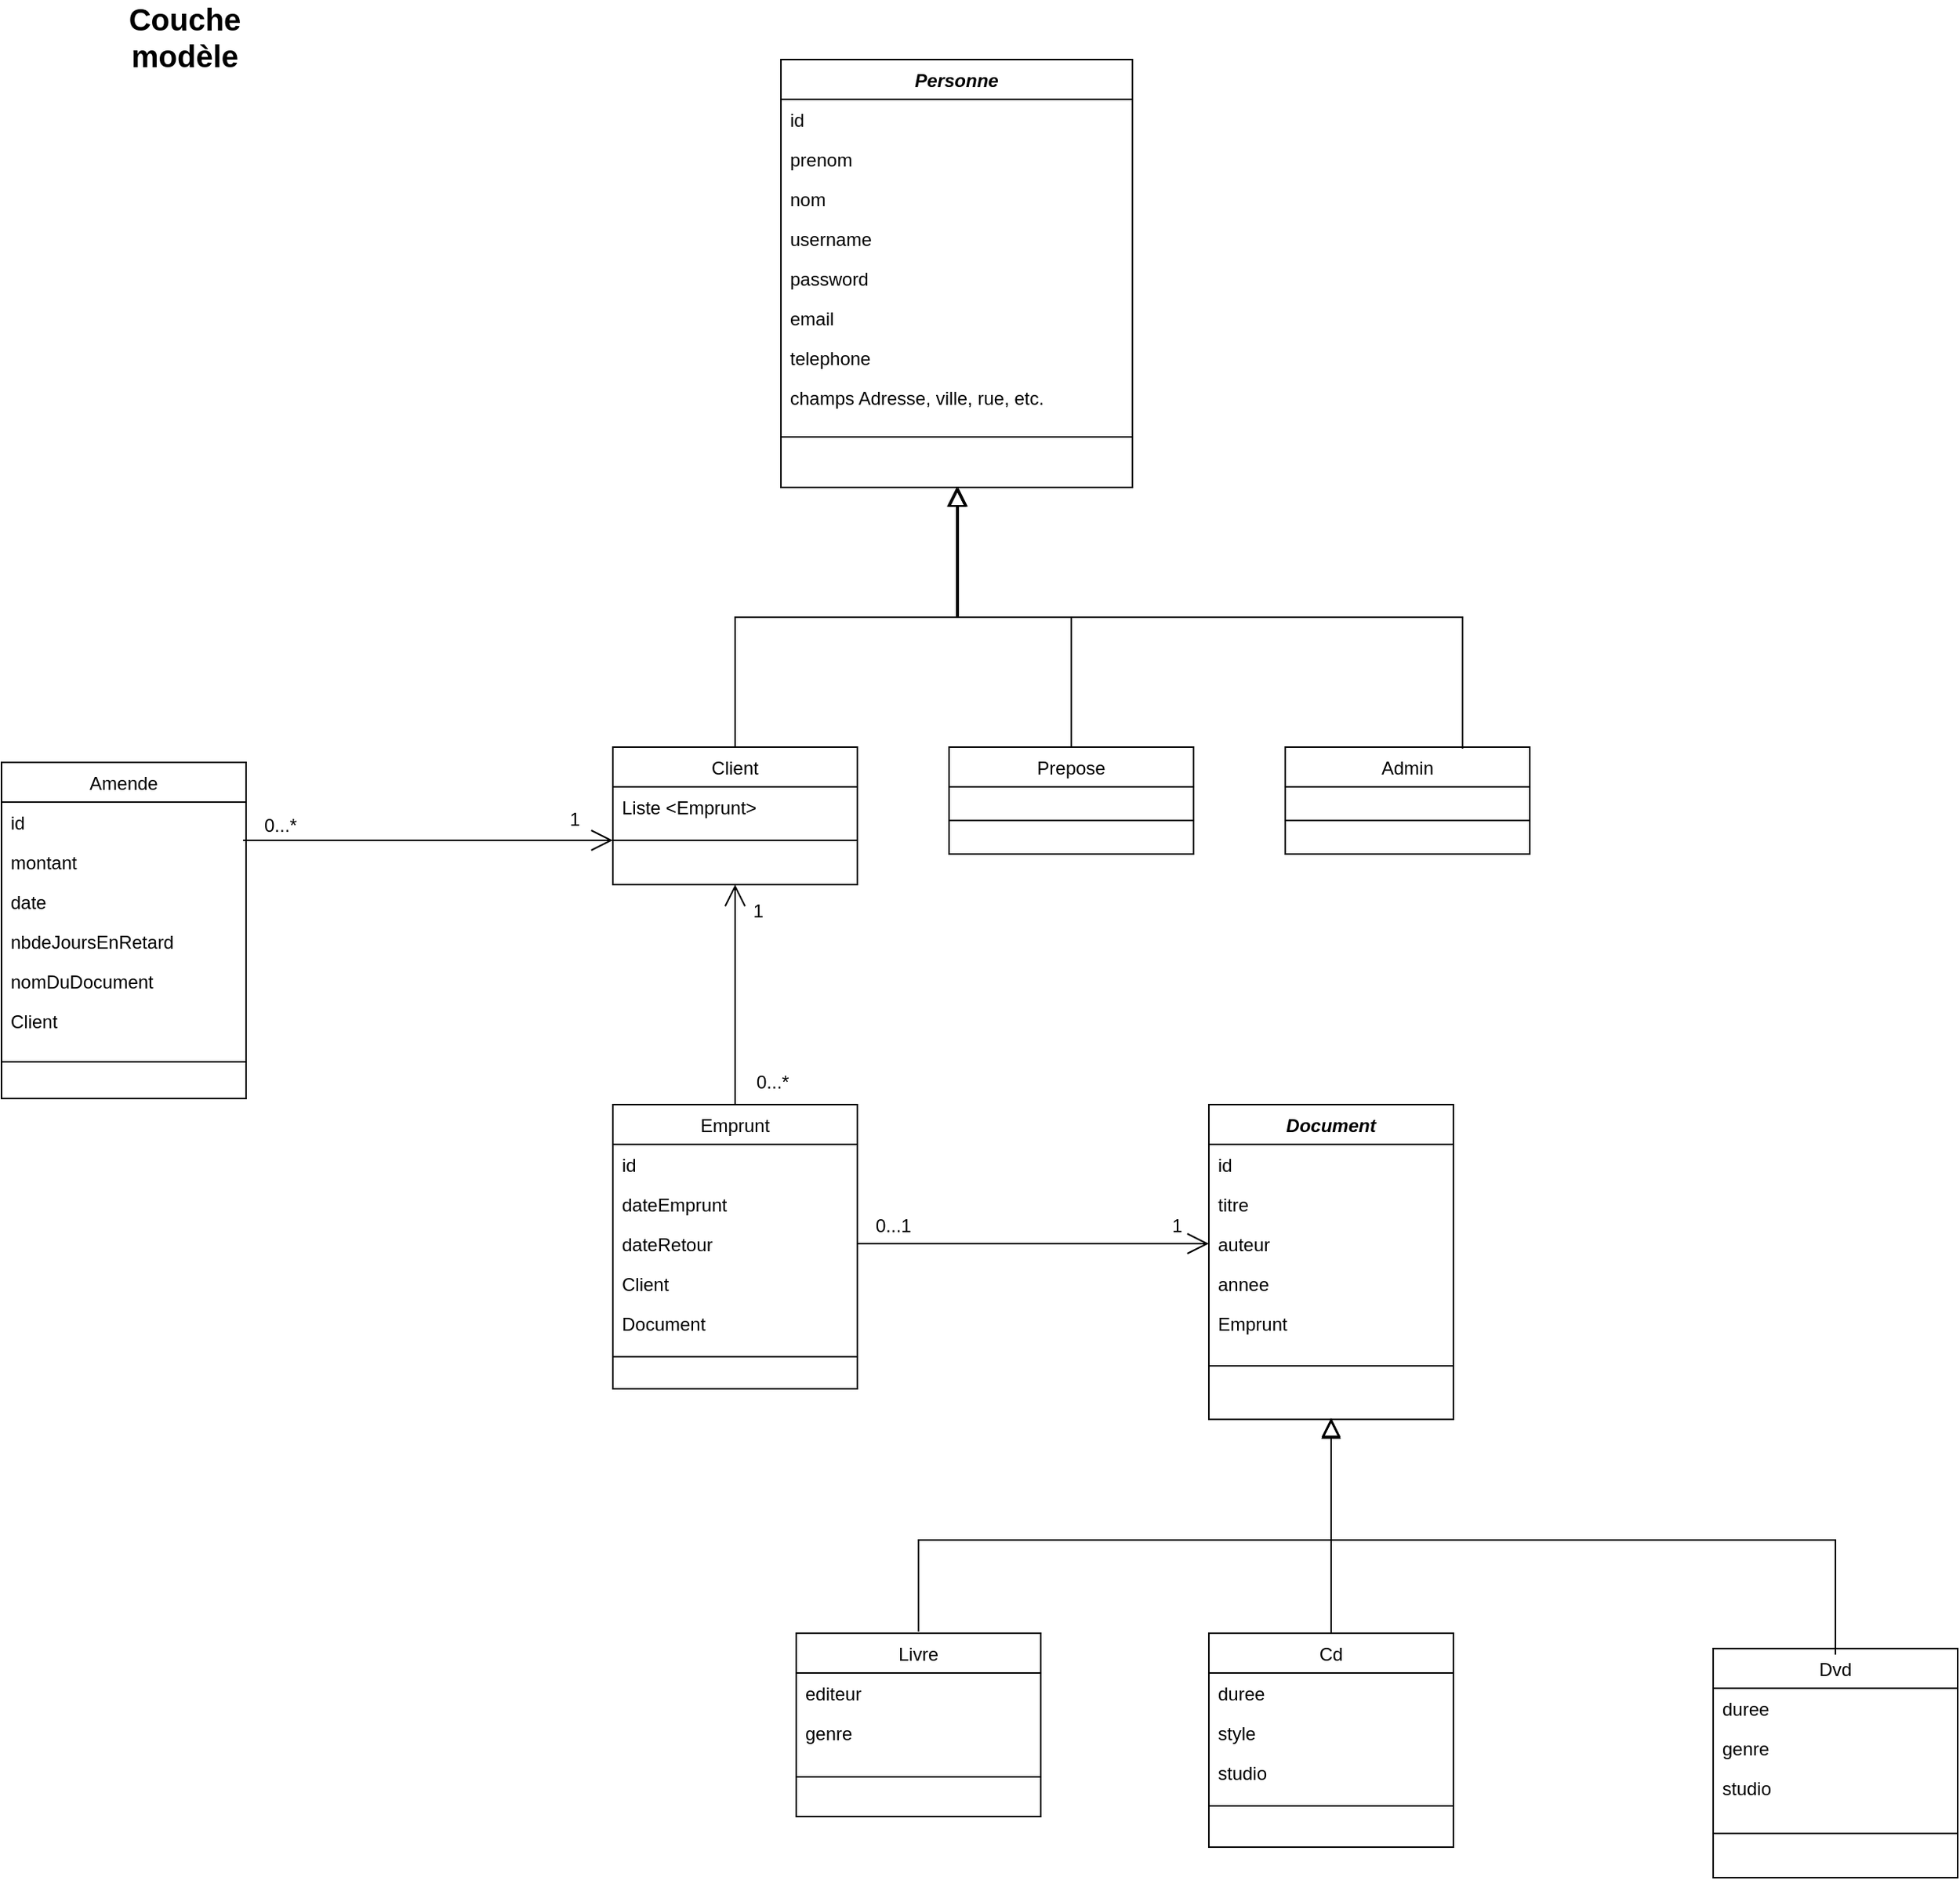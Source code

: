 <mxfile version="16.6.1" type="device"><diagram id="C5RBs43oDa-KdzZeNtuy" name="Page-1"><mxGraphModel dx="2249" dy="762" grid="1" gridSize="10" guides="1" tooltips="1" connect="1" arrows="1" fold="1" page="1" pageScale="1" pageWidth="827" pageHeight="1169" math="0" shadow="0"><root><mxCell id="WIyWlLk6GJQsqaUBKTNV-0"/><mxCell id="WIyWlLk6GJQsqaUBKTNV-1" parent="WIyWlLk6GJQsqaUBKTNV-0"/><mxCell id="zkfFHV4jXpPFQw0GAbJ--0" value="Personne" style="swimlane;fontStyle=3;align=center;verticalAlign=top;childLayout=stackLayout;horizontal=1;startSize=26;horizontalStack=0;resizeParent=1;resizeLast=0;collapsible=1;marginBottom=0;rounded=0;shadow=0;strokeWidth=1;" parent="WIyWlLk6GJQsqaUBKTNV-1" vertex="1"><mxGeometry x="160" y="60" width="230" height="280" as="geometry"><mxRectangle x="230" y="140" width="160" height="26" as="alternateBounds"/></mxGeometry></mxCell><mxCell id="zkfFHV4jXpPFQw0GAbJ--1" value="id" style="text;align=left;verticalAlign=top;spacingLeft=4;spacingRight=4;overflow=hidden;rotatable=0;points=[[0,0.5],[1,0.5]];portConstraint=eastwest;" parent="zkfFHV4jXpPFQw0GAbJ--0" vertex="1"><mxGeometry y="26" width="230" height="26" as="geometry"/></mxCell><mxCell id="zkfFHV4jXpPFQw0GAbJ--2" value="prenom" style="text;align=left;verticalAlign=top;spacingLeft=4;spacingRight=4;overflow=hidden;rotatable=0;points=[[0,0.5],[1,0.5]];portConstraint=eastwest;rounded=0;shadow=0;html=0;" parent="zkfFHV4jXpPFQw0GAbJ--0" vertex="1"><mxGeometry y="52" width="230" height="26" as="geometry"/></mxCell><mxCell id="zkfFHV4jXpPFQw0GAbJ--3" value="nom" style="text;align=left;verticalAlign=top;spacingLeft=4;spacingRight=4;overflow=hidden;rotatable=0;points=[[0,0.5],[1,0.5]];portConstraint=eastwest;rounded=0;shadow=0;html=0;" parent="zkfFHV4jXpPFQw0GAbJ--0" vertex="1"><mxGeometry y="78" width="230" height="26" as="geometry"/></mxCell><mxCell id="DJKF31DeIU-61Tmc1b1E-3" value="username" style="text;align=left;verticalAlign=top;spacingLeft=4;spacingRight=4;overflow=hidden;rotatable=0;points=[[0,0.5],[1,0.5]];portConstraint=eastwest;rounded=0;shadow=0;html=0;" parent="zkfFHV4jXpPFQw0GAbJ--0" vertex="1"><mxGeometry y="104" width="230" height="26" as="geometry"/></mxCell><mxCell id="DJKF31DeIU-61Tmc1b1E-4" value="password" style="text;align=left;verticalAlign=top;spacingLeft=4;spacingRight=4;overflow=hidden;rotatable=0;points=[[0,0.5],[1,0.5]];portConstraint=eastwest;rounded=0;shadow=0;html=0;" parent="zkfFHV4jXpPFQw0GAbJ--0" vertex="1"><mxGeometry y="130" width="230" height="26" as="geometry"/></mxCell><mxCell id="DJKF31DeIU-61Tmc1b1E-5" value="email" style="text;align=left;verticalAlign=top;spacingLeft=4;spacingRight=4;overflow=hidden;rotatable=0;points=[[0,0.5],[1,0.5]];portConstraint=eastwest;rounded=0;shadow=0;html=0;" parent="zkfFHV4jXpPFQw0GAbJ--0" vertex="1"><mxGeometry y="156" width="230" height="26" as="geometry"/></mxCell><mxCell id="DJKF31DeIU-61Tmc1b1E-6" value="telephone" style="text;align=left;verticalAlign=top;spacingLeft=4;spacingRight=4;overflow=hidden;rotatable=0;points=[[0,0.5],[1,0.5]];portConstraint=eastwest;rounded=0;shadow=0;html=0;" parent="zkfFHV4jXpPFQw0GAbJ--0" vertex="1"><mxGeometry y="182" width="230" height="26" as="geometry"/></mxCell><mxCell id="DJKF31DeIU-61Tmc1b1E-7" value="champs Adresse, ville, rue, etc." style="text;align=left;verticalAlign=top;spacingLeft=4;spacingRight=4;overflow=hidden;rotatable=0;points=[[0,0.5],[1,0.5]];portConstraint=eastwest;rounded=0;shadow=0;html=0;" parent="zkfFHV4jXpPFQw0GAbJ--0" vertex="1"><mxGeometry y="208" width="230" height="26" as="geometry"/></mxCell><mxCell id="zkfFHV4jXpPFQw0GAbJ--4" value="" style="line;html=1;strokeWidth=1;align=left;verticalAlign=middle;spacingTop=-1;spacingLeft=3;spacingRight=3;rotatable=0;labelPosition=right;points=[];portConstraint=eastwest;" parent="zkfFHV4jXpPFQw0GAbJ--0" vertex="1"><mxGeometry y="234" width="230" height="26" as="geometry"/></mxCell><mxCell id="zkfFHV4jXpPFQw0GAbJ--6" value="Client" style="swimlane;fontStyle=0;align=center;verticalAlign=top;childLayout=stackLayout;horizontal=1;startSize=26;horizontalStack=0;resizeParent=1;resizeLast=0;collapsible=1;marginBottom=0;rounded=0;shadow=0;strokeWidth=1;" parent="WIyWlLk6GJQsqaUBKTNV-1" vertex="1"><mxGeometry x="50" y="510" width="160" height="90" as="geometry"><mxRectangle x="130" y="380" width="160" height="26" as="alternateBounds"/></mxGeometry></mxCell><mxCell id="DJKF31DeIU-61Tmc1b1E-9" value="Liste &lt;Emprunt&gt;" style="text;align=left;verticalAlign=top;spacingLeft=4;spacingRight=4;overflow=hidden;rotatable=0;points=[[0,0.5],[1,0.5]];portConstraint=eastwest;rounded=0;shadow=0;html=0;" parent="zkfFHV4jXpPFQw0GAbJ--6" vertex="1"><mxGeometry y="26" width="160" height="26" as="geometry"/></mxCell><mxCell id="zkfFHV4jXpPFQw0GAbJ--9" value="" style="line;html=1;strokeWidth=1;align=left;verticalAlign=middle;spacingTop=-1;spacingLeft=3;spacingRight=3;rotatable=0;labelPosition=right;points=[];portConstraint=eastwest;" parent="zkfFHV4jXpPFQw0GAbJ--6" vertex="1"><mxGeometry y="52" width="160" height="18" as="geometry"/></mxCell><mxCell id="zkfFHV4jXpPFQw0GAbJ--12" value="" style="endArrow=block;endSize=10;endFill=0;shadow=0;strokeWidth=1;rounded=0;edgeStyle=elbowEdgeStyle;elbow=vertical;" parent="WIyWlLk6GJQsqaUBKTNV-1" source="zkfFHV4jXpPFQw0GAbJ--6" target="zkfFHV4jXpPFQw0GAbJ--0" edge="1"><mxGeometry width="160" relative="1" as="geometry"><mxPoint x="200" y="203" as="sourcePoint"/><mxPoint x="200" y="203" as="targetPoint"/></mxGeometry></mxCell><mxCell id="zkfFHV4jXpPFQw0GAbJ--13" value="Prepose" style="swimlane;fontStyle=0;align=center;verticalAlign=top;childLayout=stackLayout;horizontal=1;startSize=26;horizontalStack=0;resizeParent=1;resizeLast=0;collapsible=1;marginBottom=0;rounded=0;shadow=0;strokeWidth=1;" parent="WIyWlLk6GJQsqaUBKTNV-1" vertex="1"><mxGeometry x="270" y="510" width="160" height="70" as="geometry"><mxRectangle x="340" y="380" width="170" height="26" as="alternateBounds"/></mxGeometry></mxCell><mxCell id="zkfFHV4jXpPFQw0GAbJ--15" value="" style="line;html=1;strokeWidth=1;align=left;verticalAlign=middle;spacingTop=-1;spacingLeft=3;spacingRight=3;rotatable=0;labelPosition=right;points=[];portConstraint=eastwest;" parent="zkfFHV4jXpPFQw0GAbJ--13" vertex="1"><mxGeometry y="26" width="160" height="44" as="geometry"/></mxCell><mxCell id="zkfFHV4jXpPFQw0GAbJ--16" value="" style="endArrow=block;endSize=10;endFill=0;shadow=0;strokeWidth=1;rounded=0;edgeStyle=elbowEdgeStyle;elbow=vertical;" parent="WIyWlLk6GJQsqaUBKTNV-1" source="zkfFHV4jXpPFQw0GAbJ--13" target="zkfFHV4jXpPFQw0GAbJ--0" edge="1"><mxGeometry width="160" relative="1" as="geometry"><mxPoint x="210" y="373" as="sourcePoint"/><mxPoint x="310" y="271" as="targetPoint"/></mxGeometry></mxCell><mxCell id="DJKF31DeIU-61Tmc1b1E-10" value="Admin" style="swimlane;fontStyle=0;align=center;verticalAlign=top;childLayout=stackLayout;horizontal=1;startSize=26;horizontalStack=0;resizeParent=1;resizeLast=0;collapsible=1;marginBottom=0;rounded=0;shadow=0;strokeWidth=1;" parent="WIyWlLk6GJQsqaUBKTNV-1" vertex="1"><mxGeometry x="490" y="510" width="160" height="70" as="geometry"><mxRectangle x="340" y="380" width="170" height="26" as="alternateBounds"/></mxGeometry></mxCell><mxCell id="DJKF31DeIU-61Tmc1b1E-12" value="" style="line;html=1;strokeWidth=1;align=left;verticalAlign=middle;spacingTop=-1;spacingLeft=3;spacingRight=3;rotatable=0;labelPosition=right;points=[];portConstraint=eastwest;" parent="DJKF31DeIU-61Tmc1b1E-10" vertex="1"><mxGeometry y="26" width="160" height="44" as="geometry"/></mxCell><mxCell id="DJKF31DeIU-61Tmc1b1E-16" value="" style="endArrow=block;endSize=10;endFill=0;shadow=0;strokeWidth=1;rounded=0;edgeStyle=elbowEdgeStyle;elbow=vertical;" parent="WIyWlLk6GJQsqaUBKTNV-1" edge="1"><mxGeometry width="160" relative="1" as="geometry"><mxPoint x="606" y="511" as="sourcePoint"/><mxPoint x="276" y="340" as="targetPoint"/><Array as="points"><mxPoint x="306" y="425"/><mxPoint x="366" y="436"/></Array></mxGeometry></mxCell><mxCell id="DJKF31DeIU-61Tmc1b1E-17" value="Emprunt" style="swimlane;fontStyle=0;align=center;verticalAlign=top;childLayout=stackLayout;horizontal=1;startSize=26;horizontalStack=0;resizeParent=1;resizeLast=0;collapsible=1;marginBottom=0;rounded=0;shadow=0;strokeWidth=1;" parent="WIyWlLk6GJQsqaUBKTNV-1" vertex="1"><mxGeometry x="50" y="744" width="160" height="186" as="geometry"><mxRectangle x="130" y="380" width="160" height="26" as="alternateBounds"/></mxGeometry></mxCell><mxCell id="DJKF31DeIU-61Tmc1b1E-51" value="id" style="text;align=left;verticalAlign=top;spacingLeft=4;spacingRight=4;overflow=hidden;rotatable=0;points=[[0,0.5],[1,0.5]];portConstraint=eastwest;rounded=0;shadow=0;html=0;" parent="DJKF31DeIU-61Tmc1b1E-17" vertex="1"><mxGeometry y="26" width="160" height="26" as="geometry"/></mxCell><mxCell id="vB20EzZDZ_emAplMi10g-6" value="dateEmprunt" style="text;align=left;verticalAlign=top;spacingLeft=4;spacingRight=4;overflow=hidden;rotatable=0;points=[[0,0.5],[1,0.5]];portConstraint=eastwest;rounded=0;shadow=0;html=0;" parent="DJKF31DeIU-61Tmc1b1E-17" vertex="1"><mxGeometry y="52" width="160" height="26" as="geometry"/></mxCell><mxCell id="vB20EzZDZ_emAplMi10g-7" value="dateRetour" style="text;align=left;verticalAlign=top;spacingLeft=4;spacingRight=4;overflow=hidden;rotatable=0;points=[[0,0.5],[1,0.5]];portConstraint=eastwest;rounded=0;shadow=0;html=0;" parent="DJKF31DeIU-61Tmc1b1E-17" vertex="1"><mxGeometry y="78" width="160" height="26" as="geometry"/></mxCell><mxCell id="DJKF31DeIU-61Tmc1b1E-68" value="Client" style="text;align=left;verticalAlign=top;spacingLeft=4;spacingRight=4;overflow=hidden;rotatable=0;points=[[0,0.5],[1,0.5]];portConstraint=eastwest;rounded=0;shadow=0;html=0;" parent="DJKF31DeIU-61Tmc1b1E-17" vertex="1"><mxGeometry y="104" width="160" height="26" as="geometry"/></mxCell><mxCell id="DJKF31DeIU-61Tmc1b1E-18" value="Document" style="text;align=left;verticalAlign=top;spacingLeft=4;spacingRight=4;overflow=hidden;rotatable=0;points=[[0,0.5],[1,0.5]];portConstraint=eastwest;rounded=0;shadow=0;html=0;" parent="DJKF31DeIU-61Tmc1b1E-17" vertex="1"><mxGeometry y="130" width="160" height="26" as="geometry"/></mxCell><mxCell id="DJKF31DeIU-61Tmc1b1E-19" value="" style="line;html=1;strokeWidth=1;align=left;verticalAlign=middle;spacingTop=-1;spacingLeft=3;spacingRight=3;rotatable=0;labelPosition=right;points=[];portConstraint=eastwest;" parent="DJKF31DeIU-61Tmc1b1E-17" vertex="1"><mxGeometry y="156" width="160" height="18" as="geometry"/></mxCell><mxCell id="DJKF31DeIU-61Tmc1b1E-20" value="Document" style="swimlane;fontStyle=3;align=center;verticalAlign=top;childLayout=stackLayout;horizontal=1;startSize=26;horizontalStack=0;resizeParent=1;resizeLast=0;collapsible=1;marginBottom=0;rounded=0;shadow=0;strokeWidth=1;" parent="WIyWlLk6GJQsqaUBKTNV-1" vertex="1"><mxGeometry x="440" y="744" width="160" height="206" as="geometry"><mxRectangle x="230" y="140" width="160" height="26" as="alternateBounds"/></mxGeometry></mxCell><mxCell id="DJKF31DeIU-61Tmc1b1E-21" value="id" style="text;align=left;verticalAlign=top;spacingLeft=4;spacingRight=4;overflow=hidden;rotatable=0;points=[[0,0.5],[1,0.5]];portConstraint=eastwest;" parent="DJKF31DeIU-61Tmc1b1E-20" vertex="1"><mxGeometry y="26" width="160" height="26" as="geometry"/></mxCell><mxCell id="DJKF31DeIU-61Tmc1b1E-22" value="titre" style="text;align=left;verticalAlign=top;spacingLeft=4;spacingRight=4;overflow=hidden;rotatable=0;points=[[0,0.5],[1,0.5]];portConstraint=eastwest;rounded=0;shadow=0;html=0;" parent="DJKF31DeIU-61Tmc1b1E-20" vertex="1"><mxGeometry y="52" width="160" height="26" as="geometry"/></mxCell><mxCell id="DJKF31DeIU-61Tmc1b1E-23" value="auteur" style="text;align=left;verticalAlign=top;spacingLeft=4;spacingRight=4;overflow=hidden;rotatable=0;points=[[0,0.5],[1,0.5]];portConstraint=eastwest;rounded=0;shadow=0;html=0;" parent="DJKF31DeIU-61Tmc1b1E-20" vertex="1"><mxGeometry y="78" width="160" height="26" as="geometry"/></mxCell><mxCell id="DJKF31DeIU-61Tmc1b1E-24" value="annee" style="text;align=left;verticalAlign=top;spacingLeft=4;spacingRight=4;overflow=hidden;rotatable=0;points=[[0,0.5],[1,0.5]];portConstraint=eastwest;rounded=0;shadow=0;html=0;" parent="DJKF31DeIU-61Tmc1b1E-20" vertex="1"><mxGeometry y="104" width="160" height="26" as="geometry"/></mxCell><mxCell id="DJKF31DeIU-61Tmc1b1E-74" value="Emprunt" style="text;align=left;verticalAlign=top;spacingLeft=4;spacingRight=4;overflow=hidden;rotatable=0;points=[[0,0.5],[1,0.5]];portConstraint=eastwest;rounded=0;shadow=0;html=0;" parent="DJKF31DeIU-61Tmc1b1E-20" vertex="1"><mxGeometry y="130" width="160" height="26" as="geometry"/></mxCell><mxCell id="DJKF31DeIU-61Tmc1b1E-30" value="" style="line;html=1;strokeWidth=1;align=left;verticalAlign=middle;spacingTop=-1;spacingLeft=3;spacingRight=3;rotatable=0;labelPosition=right;points=[];portConstraint=eastwest;" parent="DJKF31DeIU-61Tmc1b1E-20" vertex="1"><mxGeometry y="156" width="160" height="30" as="geometry"/></mxCell><mxCell id="DJKF31DeIU-61Tmc1b1E-31" value="Livre" style="swimlane;fontStyle=0;align=center;verticalAlign=top;childLayout=stackLayout;horizontal=1;startSize=26;horizontalStack=0;resizeParent=1;resizeLast=0;collapsible=1;marginBottom=0;rounded=0;shadow=0;strokeWidth=1;" parent="WIyWlLk6GJQsqaUBKTNV-1" vertex="1"><mxGeometry x="170" y="1090" width="160" height="120" as="geometry"><mxRectangle x="130" y="380" width="160" height="26" as="alternateBounds"/></mxGeometry></mxCell><mxCell id="DJKF31DeIU-61Tmc1b1E-44" value="editeur" style="text;align=left;verticalAlign=top;spacingLeft=4;spacingRight=4;overflow=hidden;rotatable=0;points=[[0,0.5],[1,0.5]];portConstraint=eastwest;rounded=0;shadow=0;html=0;" parent="DJKF31DeIU-61Tmc1b1E-31" vertex="1"><mxGeometry y="26" width="160" height="26" as="geometry"/></mxCell><mxCell id="DJKF31DeIU-61Tmc1b1E-47" value="genre" style="text;align=left;verticalAlign=top;spacingLeft=4;spacingRight=4;overflow=hidden;rotatable=0;points=[[0,0.5],[1,0.5]];portConstraint=eastwest;rounded=0;shadow=0;html=0;" parent="DJKF31DeIU-61Tmc1b1E-31" vertex="1"><mxGeometry y="52" width="160" height="26" as="geometry"/></mxCell><mxCell id="DJKF31DeIU-61Tmc1b1E-33" value="" style="line;html=1;strokeWidth=1;align=left;verticalAlign=middle;spacingTop=-1;spacingLeft=3;spacingRight=3;rotatable=0;labelPosition=right;points=[];portConstraint=eastwest;" parent="DJKF31DeIU-61Tmc1b1E-31" vertex="1"><mxGeometry y="78" width="160" height="32" as="geometry"/></mxCell><mxCell id="DJKF31DeIU-61Tmc1b1E-34" value="" style="endArrow=block;endSize=10;endFill=0;shadow=0;strokeWidth=1;rounded=0;edgeStyle=elbowEdgeStyle;elbow=vertical;" parent="WIyWlLk6GJQsqaUBKTNV-1" edge="1"><mxGeometry width="160" relative="1" as="geometry"><mxPoint x="250" y="1089" as="sourcePoint"/><mxPoint x="520" y="949" as="targetPoint"/><Array as="points"><mxPoint x="480" y="1029"/></Array></mxGeometry></mxCell><mxCell id="DJKF31DeIU-61Tmc1b1E-35" value="Cd" style="swimlane;fontStyle=0;align=center;verticalAlign=top;childLayout=stackLayout;horizontal=1;startSize=26;horizontalStack=0;resizeParent=1;resizeLast=0;collapsible=1;marginBottom=0;rounded=0;shadow=0;strokeWidth=1;" parent="WIyWlLk6GJQsqaUBKTNV-1" vertex="1"><mxGeometry x="440" y="1090" width="160" height="140" as="geometry"><mxRectangle x="340" y="380" width="170" height="26" as="alternateBounds"/></mxGeometry></mxCell><mxCell id="DJKF31DeIU-61Tmc1b1E-42" value="duree" style="text;align=left;verticalAlign=top;spacingLeft=4;spacingRight=4;overflow=hidden;rotatable=0;points=[[0,0.5],[1,0.5]];portConstraint=eastwest;rounded=0;shadow=0;html=0;" parent="DJKF31DeIU-61Tmc1b1E-35" vertex="1"><mxGeometry y="26" width="160" height="26" as="geometry"/></mxCell><mxCell id="DJKF31DeIU-61Tmc1b1E-48" value="style" style="text;align=left;verticalAlign=top;spacingLeft=4;spacingRight=4;overflow=hidden;rotatable=0;points=[[0,0.5],[1,0.5]];portConstraint=eastwest;rounded=0;shadow=0;html=0;" parent="DJKF31DeIU-61Tmc1b1E-35" vertex="1"><mxGeometry y="52" width="160" height="26" as="geometry"/></mxCell><mxCell id="DJKF31DeIU-61Tmc1b1E-52" value="studio" style="text;align=left;verticalAlign=top;spacingLeft=4;spacingRight=4;overflow=hidden;rotatable=0;points=[[0,0.5],[1,0.5]];portConstraint=eastwest;rounded=0;shadow=0;html=0;" parent="DJKF31DeIU-61Tmc1b1E-35" vertex="1"><mxGeometry y="78" width="160" height="26" as="geometry"/></mxCell><mxCell id="DJKF31DeIU-61Tmc1b1E-36" value="" style="line;html=1;strokeWidth=1;align=left;verticalAlign=middle;spacingTop=-1;spacingLeft=3;spacingRight=3;rotatable=0;labelPosition=right;points=[];portConstraint=eastwest;" parent="DJKF31DeIU-61Tmc1b1E-35" vertex="1"><mxGeometry y="104" width="160" height="18" as="geometry"/></mxCell><mxCell id="DJKF31DeIU-61Tmc1b1E-37" value="" style="endArrow=block;endSize=10;endFill=0;shadow=0;strokeWidth=1;rounded=0;edgeStyle=elbowEdgeStyle;elbow=vertical;" parent="WIyWlLk6GJQsqaUBKTNV-1" edge="1"><mxGeometry width="160" relative="1" as="geometry"><mxPoint x="520" y="1090" as="sourcePoint"/><mxPoint x="520" y="950" as="targetPoint"/></mxGeometry></mxCell><mxCell id="DJKF31DeIU-61Tmc1b1E-38" value="Dvd" style="swimlane;fontStyle=0;align=center;verticalAlign=top;childLayout=stackLayout;horizontal=1;startSize=26;horizontalStack=0;resizeParent=1;resizeLast=0;collapsible=1;marginBottom=0;rounded=0;shadow=0;strokeWidth=1;" parent="WIyWlLk6GJQsqaUBKTNV-1" vertex="1"><mxGeometry x="770" y="1100" width="160" height="150" as="geometry"><mxRectangle x="340" y="380" width="170" height="26" as="alternateBounds"/></mxGeometry></mxCell><mxCell id="DJKF31DeIU-61Tmc1b1E-43" value="duree" style="text;align=left;verticalAlign=top;spacingLeft=4;spacingRight=4;overflow=hidden;rotatable=0;points=[[0,0.5],[1,0.5]];portConstraint=eastwest;rounded=0;shadow=0;html=0;" parent="DJKF31DeIU-61Tmc1b1E-38" vertex="1"><mxGeometry y="26" width="160" height="26" as="geometry"/></mxCell><mxCell id="DJKF31DeIU-61Tmc1b1E-50" value="genre" style="text;align=left;verticalAlign=top;spacingLeft=4;spacingRight=4;overflow=hidden;rotatable=0;points=[[0,0.5],[1,0.5]];portConstraint=eastwest;rounded=0;shadow=0;html=0;" parent="DJKF31DeIU-61Tmc1b1E-38" vertex="1"><mxGeometry y="52" width="160" height="26" as="geometry"/></mxCell><mxCell id="DJKF31DeIU-61Tmc1b1E-53" value="studio" style="text;align=left;verticalAlign=top;spacingLeft=4;spacingRight=4;overflow=hidden;rotatable=0;points=[[0,0.5],[1,0.5]];portConstraint=eastwest;rounded=0;shadow=0;html=0;" parent="DJKF31DeIU-61Tmc1b1E-38" vertex="1"><mxGeometry y="78" width="160" height="26" as="geometry"/></mxCell><mxCell id="DJKF31DeIU-61Tmc1b1E-39" value="" style="line;html=1;strokeWidth=1;align=left;verticalAlign=middle;spacingTop=-1;spacingLeft=3;spacingRight=3;rotatable=0;labelPosition=right;points=[];portConstraint=eastwest;" parent="DJKF31DeIU-61Tmc1b1E-38" vertex="1"><mxGeometry y="104" width="160" height="34" as="geometry"/></mxCell><mxCell id="DJKF31DeIU-61Tmc1b1E-40" value="" style="endArrow=block;endSize=10;endFill=0;shadow=0;strokeWidth=1;rounded=0;edgeStyle=elbowEdgeStyle;elbow=vertical;" parent="WIyWlLk6GJQsqaUBKTNV-1" edge="1"><mxGeometry width="160" relative="1" as="geometry"><mxPoint x="850" y="1104" as="sourcePoint"/><mxPoint x="520" y="950" as="targetPoint"/><Array as="points"><mxPoint x="610" y="1029"/></Array></mxGeometry></mxCell><mxCell id="DJKF31DeIU-61Tmc1b1E-55" value="Amende" style="swimlane;fontStyle=0;align=center;verticalAlign=top;childLayout=stackLayout;horizontal=1;startSize=26;horizontalStack=0;resizeParent=1;resizeLast=0;collapsible=1;marginBottom=0;rounded=0;shadow=0;strokeWidth=1;" parent="WIyWlLk6GJQsqaUBKTNV-1" vertex="1"><mxGeometry x="-350" y="520" width="160" height="220" as="geometry"><mxRectangle x="130" y="380" width="160" height="26" as="alternateBounds"/></mxGeometry></mxCell><mxCell id="DJKF31DeIU-61Tmc1b1E-57" value="id" style="text;align=left;verticalAlign=top;spacingLeft=4;spacingRight=4;overflow=hidden;rotatable=0;points=[[0,0.5],[1,0.5]];portConstraint=eastwest;rounded=0;shadow=0;html=0;" parent="DJKF31DeIU-61Tmc1b1E-55" vertex="1"><mxGeometry y="26" width="160" height="26" as="geometry"/></mxCell><mxCell id="DJKF31DeIU-61Tmc1b1E-56" value="montant" style="text;align=left;verticalAlign=top;spacingLeft=4;spacingRight=4;overflow=hidden;rotatable=0;points=[[0,0.5],[1,0.5]];portConstraint=eastwest;rounded=0;shadow=0;html=0;" parent="DJKF31DeIU-61Tmc1b1E-55" vertex="1"><mxGeometry y="52" width="160" height="26" as="geometry"/></mxCell><mxCell id="DJKF31DeIU-61Tmc1b1E-58" value="date" style="text;align=left;verticalAlign=top;spacingLeft=4;spacingRight=4;overflow=hidden;rotatable=0;points=[[0,0.5],[1,0.5]];portConstraint=eastwest;rounded=0;shadow=0;html=0;" parent="DJKF31DeIU-61Tmc1b1E-55" vertex="1"><mxGeometry y="78" width="160" height="26" as="geometry"/></mxCell><mxCell id="dH0tAND1uviY7vg_4wHz-5" value="nbdeJoursEnRetard" style="text;align=left;verticalAlign=top;spacingLeft=4;spacingRight=4;overflow=hidden;rotatable=0;points=[[0,0.5],[1,0.5]];portConstraint=eastwest;rounded=0;shadow=0;html=0;" vertex="1" parent="DJKF31DeIU-61Tmc1b1E-55"><mxGeometry y="104" width="160" height="26" as="geometry"/></mxCell><mxCell id="dH0tAND1uviY7vg_4wHz-6" value="nomDuDocument" style="text;align=left;verticalAlign=top;spacingLeft=4;spacingRight=4;overflow=hidden;rotatable=0;points=[[0,0.5],[1,0.5]];portConstraint=eastwest;rounded=0;shadow=0;html=0;" vertex="1" parent="DJKF31DeIU-61Tmc1b1E-55"><mxGeometry y="130" width="160" height="26" as="geometry"/></mxCell><mxCell id="dH0tAND1uviY7vg_4wHz-7" value="Client" style="text;align=left;verticalAlign=top;spacingLeft=4;spacingRight=4;overflow=hidden;rotatable=0;points=[[0,0.5],[1,0.5]];portConstraint=eastwest;rounded=0;shadow=0;html=0;" vertex="1" parent="DJKF31DeIU-61Tmc1b1E-55"><mxGeometry y="156" width="160" height="26" as="geometry"/></mxCell><mxCell id="DJKF31DeIU-61Tmc1b1E-60" value="" style="line;html=1;strokeWidth=1;align=left;verticalAlign=middle;spacingTop=-1;spacingLeft=3;spacingRight=3;rotatable=0;labelPosition=right;points=[];portConstraint=eastwest;" parent="DJKF31DeIU-61Tmc1b1E-55" vertex="1"><mxGeometry y="182" width="160" height="28" as="geometry"/></mxCell><mxCell id="DJKF31DeIU-61Tmc1b1E-61" value="" style="endArrow=open;endFill=1;endSize=12;html=1;rounded=0;exitX=0.988;exitY=-0.038;exitDx=0;exitDy=0;exitPerimeter=0;" parent="WIyWlLk6GJQsqaUBKTNV-1" source="DJKF31DeIU-61Tmc1b1E-56" edge="1"><mxGeometry width="160" relative="1" as="geometry"><mxPoint x="-110" y="831.5" as="sourcePoint"/><mxPoint x="50" y="571" as="targetPoint"/></mxGeometry></mxCell><mxCell id="DJKF31DeIU-61Tmc1b1E-62" value="1" style="resizable=0;align=right;verticalAlign=bottom;labelBackgroundColor=none;fontSize=12;" parent="WIyWlLk6GJQsqaUBKTNV-1" connectable="0" vertex="1"><mxGeometry x="650" y="70" as="geometry"><mxPoint x="-620" y="496" as="offset"/></mxGeometry></mxCell><mxCell id="DJKF31DeIU-61Tmc1b1E-63" value="0...*" style="resizable=0;align=left;verticalAlign=bottom;labelBackgroundColor=none;fontSize=12;direction=west;" parent="WIyWlLk6GJQsqaUBKTNV-1" connectable="0" vertex="1"><mxGeometry x="-180" y="570" as="geometry"/></mxCell><mxCell id="DJKF31DeIU-61Tmc1b1E-66" value="" style="endArrow=open;endFill=1;endSize=12;html=1;rounded=0;exitX=1;exitY=0.5;exitDx=0;exitDy=0;entryX=0;entryY=0.5;entryDx=0;entryDy=0;" parent="WIyWlLk6GJQsqaUBKTNV-1" source="vB20EzZDZ_emAplMi10g-7" target="DJKF31DeIU-61Tmc1b1E-23" edge="1"><mxGeometry width="160" relative="1" as="geometry"><mxPoint x="390" y="831.5" as="sourcePoint"/><mxPoint x="220" y="831.5" as="targetPoint"/></mxGeometry></mxCell><mxCell id="DJKF31DeIU-61Tmc1b1E-67" value="1" style="resizable=0;align=left;verticalAlign=bottom;labelBackgroundColor=none;fontSize=12;direction=south;" parent="WIyWlLk6GJQsqaUBKTNV-1" connectable="0" vertex="1"><mxGeometry x="414" y="832" as="geometry"/></mxCell><mxCell id="DJKF31DeIU-61Tmc1b1E-69" value="" style="endArrow=open;endFill=1;endSize=12;html=1;rounded=0;exitX=0.5;exitY=0;exitDx=0;exitDy=0;entryX=0.5;entryY=1;entryDx=0;entryDy=0;" parent="WIyWlLk6GJQsqaUBKTNV-1" source="DJKF31DeIU-61Tmc1b1E-17" target="zkfFHV4jXpPFQw0GAbJ--6" edge="1"><mxGeometry width="160" relative="1" as="geometry"><mxPoint x="30" y="690" as="sourcePoint"/><mxPoint x="200" y="690" as="targetPoint"/></mxGeometry></mxCell><mxCell id="DJKF31DeIU-61Tmc1b1E-70" value="0...*" style="resizable=0;align=left;verticalAlign=bottom;labelBackgroundColor=none;fontSize=12;direction=south;" parent="WIyWlLk6GJQsqaUBKTNV-1" connectable="0" vertex="1"><mxGeometry x="-100" y="842" as="geometry"><mxPoint x="242" y="-104" as="offset"/></mxGeometry></mxCell><mxCell id="DJKF31DeIU-61Tmc1b1E-71" value="1" style="resizable=0;align=right;verticalAlign=bottom;labelBackgroundColor=none;fontSize=12;" parent="WIyWlLk6GJQsqaUBKTNV-1" connectable="0" vertex="1"><mxGeometry x="770" y="130" as="geometry"><mxPoint x="-620" y="496" as="offset"/></mxGeometry></mxCell><mxCell id="DJKF31DeIU-61Tmc1b1E-73" value="0...1" style="resizable=0;align=left;verticalAlign=bottom;labelBackgroundColor=none;fontSize=12;direction=south;" parent="WIyWlLk6GJQsqaUBKTNV-1" connectable="0" vertex="1"><mxGeometry x="220" y="832" as="geometry"/></mxCell><mxCell id="DJKF31DeIU-61Tmc1b1E-76" value="&lt;b&gt;&lt;font style=&quot;font-size: 20px&quot;&gt;Couche modèle&lt;/font&gt;&lt;/b&gt;" style="text;html=1;strokeColor=none;fillColor=none;align=center;verticalAlign=middle;whiteSpace=wrap;rounded=0;" parent="WIyWlLk6GJQsqaUBKTNV-1" vertex="1"><mxGeometry x="-260" y="30" width="60" height="30" as="geometry"/></mxCell></root></mxGraphModel></diagram></mxfile>